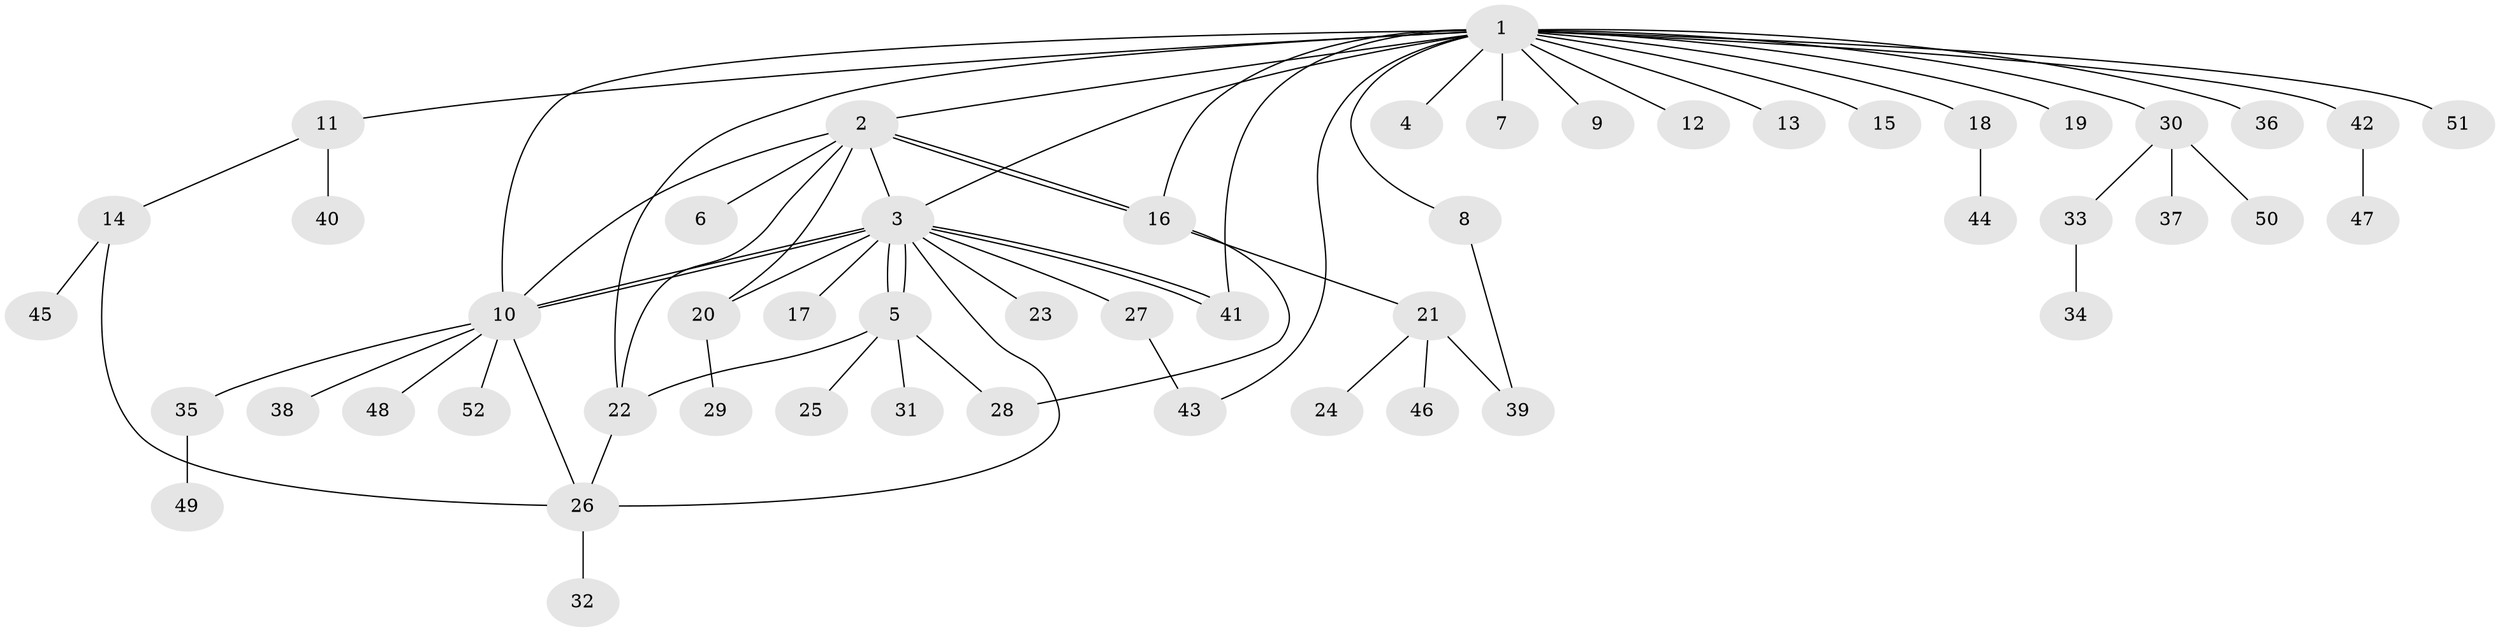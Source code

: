 // Generated by graph-tools (version 1.1) at 2025/26/03/09/25 03:26:04]
// undirected, 52 vertices, 69 edges
graph export_dot {
graph [start="1"]
  node [color=gray90,style=filled];
  1;
  2;
  3;
  4;
  5;
  6;
  7;
  8;
  9;
  10;
  11;
  12;
  13;
  14;
  15;
  16;
  17;
  18;
  19;
  20;
  21;
  22;
  23;
  24;
  25;
  26;
  27;
  28;
  29;
  30;
  31;
  32;
  33;
  34;
  35;
  36;
  37;
  38;
  39;
  40;
  41;
  42;
  43;
  44;
  45;
  46;
  47;
  48;
  49;
  50;
  51;
  52;
  1 -- 2;
  1 -- 3;
  1 -- 4;
  1 -- 7;
  1 -- 8;
  1 -- 9;
  1 -- 10;
  1 -- 11;
  1 -- 12;
  1 -- 13;
  1 -- 15;
  1 -- 16;
  1 -- 18;
  1 -- 19;
  1 -- 22;
  1 -- 30;
  1 -- 36;
  1 -- 41;
  1 -- 42;
  1 -- 43;
  1 -- 51;
  2 -- 3;
  2 -- 6;
  2 -- 10;
  2 -- 16;
  2 -- 16;
  2 -- 20;
  2 -- 22;
  3 -- 5;
  3 -- 5;
  3 -- 10;
  3 -- 10;
  3 -- 17;
  3 -- 20;
  3 -- 23;
  3 -- 26;
  3 -- 27;
  3 -- 41;
  3 -- 41;
  5 -- 22;
  5 -- 25;
  5 -- 28;
  5 -- 31;
  8 -- 39;
  10 -- 26;
  10 -- 35;
  10 -- 38;
  10 -- 48;
  10 -- 52;
  11 -- 14;
  11 -- 40;
  14 -- 26;
  14 -- 45;
  16 -- 21;
  16 -- 28;
  18 -- 44;
  20 -- 29;
  21 -- 24;
  21 -- 39;
  21 -- 46;
  22 -- 26;
  26 -- 32;
  27 -- 43;
  30 -- 33;
  30 -- 37;
  30 -- 50;
  33 -- 34;
  35 -- 49;
  42 -- 47;
}
